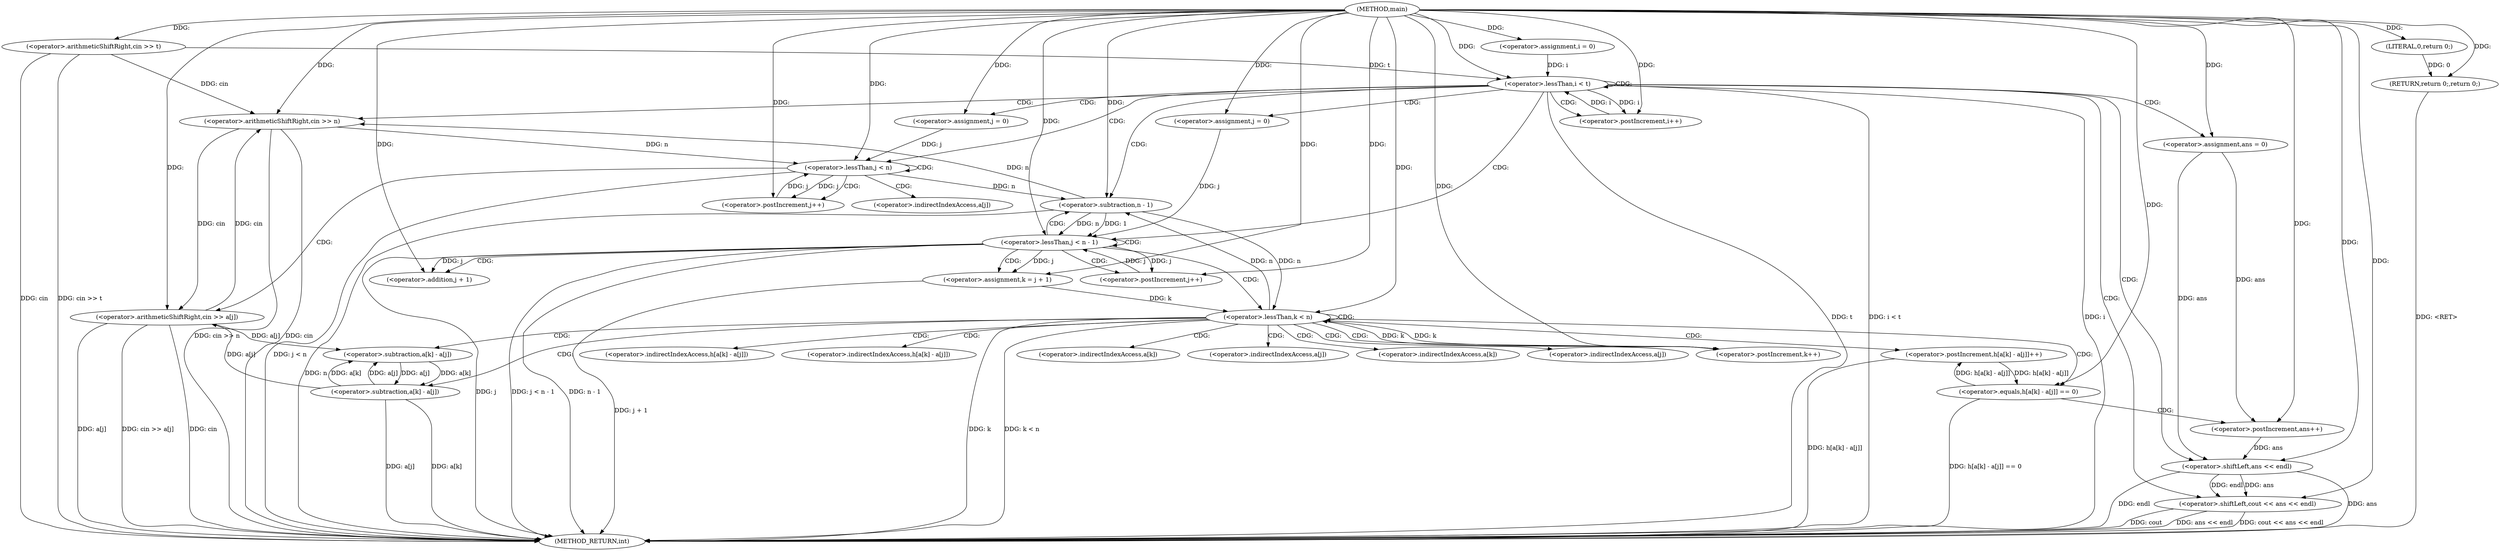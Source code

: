 digraph "main" {  
"1000102" [label = "(METHOD,main)" ]
"1000201" [label = "(METHOD_RETURN,int)" ]
"1000105" [label = "(<operator>.arithmeticShiftRight,cin >> t)" ]
"1000199" [label = "(RETURN,return 0;,return 0;)" ]
"1000110" [label = "(<operator>.assignment,i = 0)" ]
"1000113" [label = "(<operator>.lessThan,i < t)" ]
"1000116" [label = "(<operator>.postIncrement,i++)" ]
"1000200" [label = "(LITERAL,0,return 0;)" ]
"1000120" [label = "(<operator>.arithmeticShiftRight,cin >> n)" ]
"1000141" [label = "(<operator>.assignment,ans = 0)" ]
"1000194" [label = "(<operator>.shiftLeft,cout << ans << endl)" ]
"1000126" [label = "(<operator>.assignment,j = 0)" ]
"1000129" [label = "(<operator>.lessThan,j < n)" ]
"1000132" [label = "(<operator>.postIncrement,j++)" ]
"1000134" [label = "(<operator>.arithmeticShiftRight,cin >> a[j])" ]
"1000146" [label = "(<operator>.assignment,j = 0)" ]
"1000149" [label = "(<operator>.lessThan,j < n - 1)" ]
"1000154" [label = "(<operator>.postIncrement,j++)" ]
"1000196" [label = "(<operator>.shiftLeft,ans << endl)" ]
"1000151" [label = "(<operator>.subtraction,n - 1)" ]
"1000159" [label = "(<operator>.assignment,k = j + 1)" ]
"1000164" [label = "(<operator>.lessThan,k < n)" ]
"1000167" [label = "(<operator>.postIncrement,k++)" ]
"1000184" [label = "(<operator>.postIncrement,h[a[k] - a[j]]++)" ]
"1000161" [label = "(<operator>.addition,j + 1)" ]
"1000171" [label = "(<operator>.equals,h[a[k] - a[j]] == 0)" ]
"1000182" [label = "(<operator>.postIncrement,ans++)" ]
"1000187" [label = "(<operator>.subtraction,a[k] - a[j])" ]
"1000174" [label = "(<operator>.subtraction,a[k] - a[j])" ]
"1000136" [label = "(<operator>.indirectIndexAccess,a[j])" ]
"1000185" [label = "(<operator>.indirectIndexAccess,h[a[k] - a[j]])" ]
"1000172" [label = "(<operator>.indirectIndexAccess,h[a[k] - a[j]])" ]
"1000188" [label = "(<operator>.indirectIndexAccess,a[k])" ]
"1000191" [label = "(<operator>.indirectIndexAccess,a[j])" ]
"1000175" [label = "(<operator>.indirectIndexAccess,a[k])" ]
"1000178" [label = "(<operator>.indirectIndexAccess,a[j])" ]
  "1000105" -> "1000201"  [ label = "DDG: cin"] 
  "1000105" -> "1000201"  [ label = "DDG: cin >> t"] 
  "1000113" -> "1000201"  [ label = "DDG: i"] 
  "1000113" -> "1000201"  [ label = "DDG: t"] 
  "1000113" -> "1000201"  [ label = "DDG: i < t"] 
  "1000120" -> "1000201"  [ label = "DDG: cin"] 
  "1000120" -> "1000201"  [ label = "DDG: cin >> n"] 
  "1000129" -> "1000201"  [ label = "DDG: j < n"] 
  "1000149" -> "1000201"  [ label = "DDG: j"] 
  "1000151" -> "1000201"  [ label = "DDG: n"] 
  "1000149" -> "1000201"  [ label = "DDG: n - 1"] 
  "1000149" -> "1000201"  [ label = "DDG: j < n - 1"] 
  "1000196" -> "1000201"  [ label = "DDG: ans"] 
  "1000194" -> "1000201"  [ label = "DDG: ans << endl"] 
  "1000194" -> "1000201"  [ label = "DDG: cout << ans << endl"] 
  "1000159" -> "1000201"  [ label = "DDG: j + 1"] 
  "1000164" -> "1000201"  [ label = "DDG: k"] 
  "1000164" -> "1000201"  [ label = "DDG: k < n"] 
  "1000171" -> "1000201"  [ label = "DDG: h[a[k] - a[j]] == 0"] 
  "1000187" -> "1000201"  [ label = "DDG: a[k]"] 
  "1000187" -> "1000201"  [ label = "DDG: a[j]"] 
  "1000184" -> "1000201"  [ label = "DDG: h[a[k] - a[j]]"] 
  "1000134" -> "1000201"  [ label = "DDG: cin"] 
  "1000134" -> "1000201"  [ label = "DDG: a[j]"] 
  "1000134" -> "1000201"  [ label = "DDG: cin >> a[j]"] 
  "1000199" -> "1000201"  [ label = "DDG: <RET>"] 
  "1000194" -> "1000201"  [ label = "DDG: cout"] 
  "1000196" -> "1000201"  [ label = "DDG: endl"] 
  "1000200" -> "1000199"  [ label = "DDG: 0"] 
  "1000102" -> "1000199"  [ label = "DDG: "] 
  "1000102" -> "1000105"  [ label = "DDG: "] 
  "1000102" -> "1000110"  [ label = "DDG: "] 
  "1000102" -> "1000200"  [ label = "DDG: "] 
  "1000110" -> "1000113"  [ label = "DDG: i"] 
  "1000116" -> "1000113"  [ label = "DDG: i"] 
  "1000102" -> "1000113"  [ label = "DDG: "] 
  "1000105" -> "1000113"  [ label = "DDG: t"] 
  "1000113" -> "1000116"  [ label = "DDG: i"] 
  "1000102" -> "1000116"  [ label = "DDG: "] 
  "1000102" -> "1000141"  [ label = "DDG: "] 
  "1000105" -> "1000120"  [ label = "DDG: cin"] 
  "1000134" -> "1000120"  [ label = "DDG: cin"] 
  "1000102" -> "1000120"  [ label = "DDG: "] 
  "1000151" -> "1000120"  [ label = "DDG: n"] 
  "1000102" -> "1000126"  [ label = "DDG: "] 
  "1000102" -> "1000146"  [ label = "DDG: "] 
  "1000102" -> "1000194"  [ label = "DDG: "] 
  "1000196" -> "1000194"  [ label = "DDG: endl"] 
  "1000196" -> "1000194"  [ label = "DDG: ans"] 
  "1000126" -> "1000129"  [ label = "DDG: j"] 
  "1000132" -> "1000129"  [ label = "DDG: j"] 
  "1000102" -> "1000129"  [ label = "DDG: "] 
  "1000120" -> "1000129"  [ label = "DDG: n"] 
  "1000129" -> "1000132"  [ label = "DDG: j"] 
  "1000102" -> "1000132"  [ label = "DDG: "] 
  "1000120" -> "1000134"  [ label = "DDG: cin"] 
  "1000102" -> "1000134"  [ label = "DDG: "] 
  "1000187" -> "1000134"  [ label = "DDG: a[j]"] 
  "1000146" -> "1000149"  [ label = "DDG: j"] 
  "1000154" -> "1000149"  [ label = "DDG: j"] 
  "1000102" -> "1000149"  [ label = "DDG: "] 
  "1000151" -> "1000149"  [ label = "DDG: 1"] 
  "1000151" -> "1000149"  [ label = "DDG: n"] 
  "1000102" -> "1000154"  [ label = "DDG: "] 
  "1000149" -> "1000154"  [ label = "DDG: j"] 
  "1000141" -> "1000196"  [ label = "DDG: ans"] 
  "1000182" -> "1000196"  [ label = "DDG: ans"] 
  "1000102" -> "1000196"  [ label = "DDG: "] 
  "1000129" -> "1000151"  [ label = "DDG: n"] 
  "1000164" -> "1000151"  [ label = "DDG: n"] 
  "1000102" -> "1000151"  [ label = "DDG: "] 
  "1000102" -> "1000159"  [ label = "DDG: "] 
  "1000149" -> "1000159"  [ label = "DDG: j"] 
  "1000159" -> "1000164"  [ label = "DDG: k"] 
  "1000167" -> "1000164"  [ label = "DDG: k"] 
  "1000102" -> "1000164"  [ label = "DDG: "] 
  "1000151" -> "1000164"  [ label = "DDG: n"] 
  "1000164" -> "1000167"  [ label = "DDG: k"] 
  "1000102" -> "1000167"  [ label = "DDG: "] 
  "1000149" -> "1000161"  [ label = "DDG: j"] 
  "1000102" -> "1000161"  [ label = "DDG: "] 
  "1000171" -> "1000184"  [ label = "DDG: h[a[k] - a[j]]"] 
  "1000184" -> "1000171"  [ label = "DDG: h[a[k] - a[j]]"] 
  "1000102" -> "1000171"  [ label = "DDG: "] 
  "1000141" -> "1000182"  [ label = "DDG: ans"] 
  "1000102" -> "1000182"  [ label = "DDG: "] 
  "1000174" -> "1000187"  [ label = "DDG: a[k]"] 
  "1000174" -> "1000187"  [ label = "DDG: a[j]"] 
  "1000187" -> "1000174"  [ label = "DDG: a[k]"] 
  "1000187" -> "1000174"  [ label = "DDG: a[j]"] 
  "1000134" -> "1000174"  [ label = "DDG: a[j]"] 
  "1000113" -> "1000141"  [ label = "CDG: "] 
  "1000113" -> "1000149"  [ label = "CDG: "] 
  "1000113" -> "1000196"  [ label = "CDG: "] 
  "1000113" -> "1000116"  [ label = "CDG: "] 
  "1000113" -> "1000120"  [ label = "CDG: "] 
  "1000113" -> "1000113"  [ label = "CDG: "] 
  "1000113" -> "1000126"  [ label = "CDG: "] 
  "1000113" -> "1000129"  [ label = "CDG: "] 
  "1000113" -> "1000151"  [ label = "CDG: "] 
  "1000113" -> "1000194"  [ label = "CDG: "] 
  "1000113" -> "1000146"  [ label = "CDG: "] 
  "1000129" -> "1000136"  [ label = "CDG: "] 
  "1000129" -> "1000132"  [ label = "CDG: "] 
  "1000129" -> "1000129"  [ label = "CDG: "] 
  "1000129" -> "1000134"  [ label = "CDG: "] 
  "1000149" -> "1000164"  [ label = "CDG: "] 
  "1000149" -> "1000161"  [ label = "CDG: "] 
  "1000149" -> "1000149"  [ label = "CDG: "] 
  "1000149" -> "1000159"  [ label = "CDG: "] 
  "1000149" -> "1000154"  [ label = "CDG: "] 
  "1000149" -> "1000151"  [ label = "CDG: "] 
  "1000164" -> "1000164"  [ label = "CDG: "] 
  "1000164" -> "1000174"  [ label = "CDG: "] 
  "1000164" -> "1000191"  [ label = "CDG: "] 
  "1000164" -> "1000172"  [ label = "CDG: "] 
  "1000164" -> "1000178"  [ label = "CDG: "] 
  "1000164" -> "1000188"  [ label = "CDG: "] 
  "1000164" -> "1000167"  [ label = "CDG: "] 
  "1000164" -> "1000175"  [ label = "CDG: "] 
  "1000164" -> "1000171"  [ label = "CDG: "] 
  "1000164" -> "1000184"  [ label = "CDG: "] 
  "1000164" -> "1000187"  [ label = "CDG: "] 
  "1000164" -> "1000185"  [ label = "CDG: "] 
  "1000171" -> "1000182"  [ label = "CDG: "] 
}
